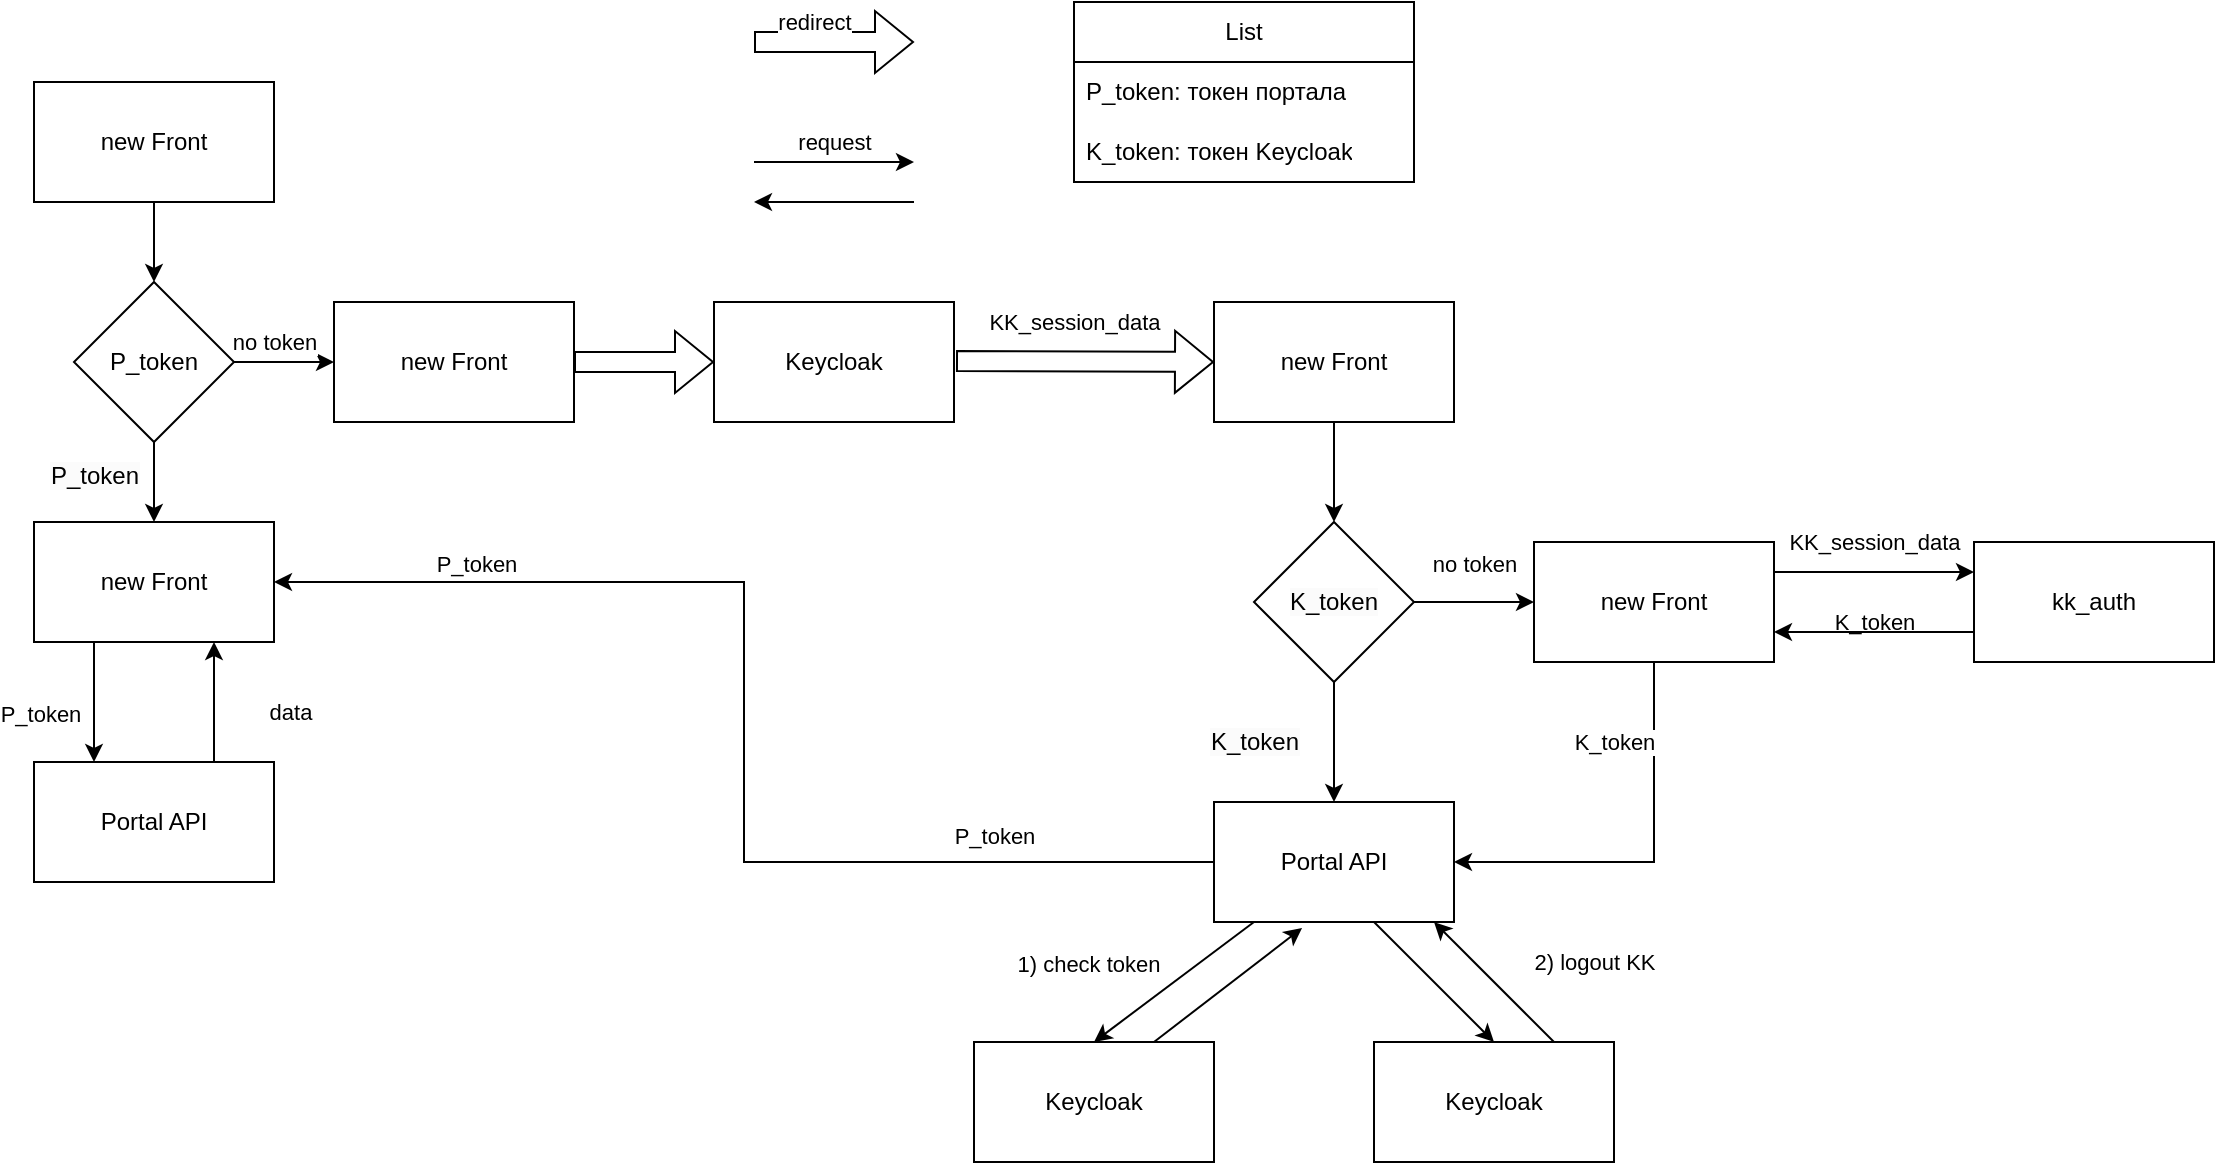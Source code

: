 <mxfile version="21.0.6" type="github"><diagram name="Страница 1" id="cqoU8TrfPiNyy4qopieT"><mxGraphModel dx="1434" dy="764" grid="1" gridSize="10" guides="1" tooltips="1" connect="1" arrows="1" fold="1" page="1" pageScale="1" pageWidth="1169" pageHeight="827" math="0" shadow="0"><root><mxCell id="0"/><mxCell id="1" parent="0"/><mxCell id="cOUDimtN3F82hAl1-pmV-25" style="edgeStyle=orthogonalEdgeStyle;rounded=0;orthogonalLoop=1;jettySize=auto;html=1;exitX=0.5;exitY=1;exitDx=0;exitDy=0;entryX=0.5;entryY=0;entryDx=0;entryDy=0;" edge="1" parent="1" source="cOUDimtN3F82hAl1-pmV-1" target="cOUDimtN3F82hAl1-pmV-3"><mxGeometry relative="1" as="geometry"/></mxCell><mxCell id="cOUDimtN3F82hAl1-pmV-1" value="new Front" style="rounded=0;whiteSpace=wrap;html=1;" vertex="1" parent="1"><mxGeometry x="40" y="60" width="120" height="60" as="geometry"/></mxCell><mxCell id="cOUDimtN3F82hAl1-pmV-3" value="P_token" style="rhombus;whiteSpace=wrap;html=1;" vertex="1" parent="1"><mxGeometry x="60" y="160" width="80" height="80" as="geometry"/></mxCell><mxCell id="cOUDimtN3F82hAl1-pmV-15" value="List" style="swimlane;fontStyle=0;childLayout=stackLayout;horizontal=1;startSize=30;horizontalStack=0;resizeParent=1;resizeParentMax=0;resizeLast=0;collapsible=1;marginBottom=0;whiteSpace=wrap;html=1;" vertex="1" parent="1"><mxGeometry x="560" y="20" width="170" height="90" as="geometry"><mxRectangle x="560" y="40" width="60" height="30" as="alternateBounds"/></mxGeometry></mxCell><mxCell id="cOUDimtN3F82hAl1-pmV-16" value="P_token: токен портала" style="text;strokeColor=none;fillColor=none;align=left;verticalAlign=middle;spacingLeft=4;spacingRight=4;overflow=hidden;points=[[0,0.5],[1,0.5]];portConstraint=eastwest;rotatable=0;whiteSpace=wrap;html=1;" vertex="1" parent="cOUDimtN3F82hAl1-pmV-15"><mxGeometry y="30" width="170" height="30" as="geometry"/></mxCell><mxCell id="cOUDimtN3F82hAl1-pmV-17" value="K_token: токен&amp;nbsp;Keycloak" style="text;strokeColor=none;fillColor=none;align=left;verticalAlign=middle;spacingLeft=4;spacingRight=4;overflow=hidden;points=[[0,0.5],[1,0.5]];portConstraint=eastwest;rotatable=0;whiteSpace=wrap;html=1;" vertex="1" parent="cOUDimtN3F82hAl1-pmV-15"><mxGeometry y="60" width="170" height="30" as="geometry"/></mxCell><mxCell id="cOUDimtN3F82hAl1-pmV-22" value="Keycloak" style="rounded=0;whiteSpace=wrap;html=1;" vertex="1" parent="1"><mxGeometry x="380" y="170" width="120" height="60" as="geometry"/></mxCell><mxCell id="cOUDimtN3F82hAl1-pmV-23" value="KK_session_data" style="shape=flexArrow;endArrow=classic;html=1;rounded=0;exitX=1;exitY=0.5;exitDx=0;exitDy=0;" edge="1" parent="1"><mxGeometry x="-0.086" y="20" width="50" height="50" relative="1" as="geometry"><mxPoint x="501" y="199.5" as="sourcePoint"/><mxPoint x="630" y="200" as="targetPoint"/><Array as="points"/><mxPoint as="offset"/></mxGeometry></mxCell><mxCell id="cOUDimtN3F82hAl1-pmV-26" value="new Front" style="rounded=0;whiteSpace=wrap;html=1;" vertex="1" parent="1"><mxGeometry x="630" y="170" width="120" height="60" as="geometry"/></mxCell><mxCell id="cOUDimtN3F82hAl1-pmV-29" value="K_token" style="endArrow=classic;html=1;rounded=0;exitX=1;exitY=0.25;exitDx=0;exitDy=0;entryX=0;entryY=0.25;entryDx=0;entryDy=0;" edge="1" parent="1" source="cOUDimtN3F82hAl1-pmV-45" target="cOUDimtN3F82hAl1-pmV-30"><mxGeometry y="-25" width="50" height="50" relative="1" as="geometry"><mxPoint x="820" y="350" as="sourcePoint"/><mxPoint x="820" y="400" as="targetPoint"/><mxPoint as="offset"/></mxGeometry></mxCell><mxCell id="cOUDimtN3F82hAl1-pmV-30" value="kk_auth" style="rounded=0;whiteSpace=wrap;html=1;" vertex="1" parent="1"><mxGeometry x="1010" y="290" width="120" height="60" as="geometry"/></mxCell><mxCell id="cOUDimtN3F82hAl1-pmV-31" value="KK_session_data" style="endArrow=classic;html=1;rounded=0;entryX=1;entryY=0.75;entryDx=0;entryDy=0;exitX=0;exitY=0.75;exitDx=0;exitDy=0;" edge="1" parent="1" source="cOUDimtN3F82hAl1-pmV-30" target="cOUDimtN3F82hAl1-pmV-45"><mxGeometry y="-45" width="50" height="50" relative="1" as="geometry"><mxPoint x="1000" y="335" as="sourcePoint"/><mxPoint x="940" y="389" as="targetPoint"/><mxPoint as="offset"/></mxGeometry></mxCell><mxCell id="cOUDimtN3F82hAl1-pmV-32" value="&lt;br style=&quot;border-color: var(--border-color); color: rgb(0, 0, 0); font-family: Helvetica; font-style: normal; font-variant-ligatures: normal; font-variant-caps: normal; font-weight: 400; letter-spacing: normal; orphans: 2; text-align: center; text-indent: 0px; text-transform: none; widows: 2; word-spacing: 0px; -webkit-text-stroke-width: 0px; background-color: rgb(251, 251, 251); text-decoration-thickness: initial; text-decoration-style: initial; text-decoration-color: initial; font-size: 11px;&quot;&gt;&lt;span style=&quot;border-color: var(--border-color); color: rgb(0, 0, 0); font-family: Helvetica; font-size: 12px; font-style: normal; font-variant-ligatures: normal; font-variant-caps: normal; font-weight: 400; letter-spacing: normal; orphans: 2; text-indent: 0px; text-transform: none; widows: 2; word-spacing: 0px; -webkit-text-stroke-width: 0px; text-decoration-thickness: initial; text-decoration-style: initial; text-decoration-color: initial; text-align: left; background-color: rgb(251, 251, 251); float: none; display: inline !important;&quot;&gt;P_token&lt;/span&gt;" style="endArrow=classic;html=1;rounded=0;exitX=0.5;exitY=1;exitDx=0;exitDy=0;" edge="1" parent="1" source="cOUDimtN3F82hAl1-pmV-3"><mxGeometry x="-0.5" y="-30" width="50" height="50" relative="1" as="geometry"><mxPoint x="390" y="310" as="sourcePoint"/><mxPoint x="100" y="280" as="targetPoint"/><mxPoint as="offset"/></mxGeometry></mxCell><mxCell id="cOUDimtN3F82hAl1-pmV-33" value="Portal API" style="rounded=0;whiteSpace=wrap;html=1;" vertex="1" parent="1"><mxGeometry x="40" y="400" width="120" height="60" as="geometry"/></mxCell><mxCell id="cOUDimtN3F82hAl1-pmV-34" value="redirect" style="shape=flexArrow;endArrow=classic;html=1;rounded=0;" edge="1" parent="1"><mxGeometry x="-0.25" y="10" width="50" height="50" relative="1" as="geometry"><mxPoint x="400" y="40" as="sourcePoint"/><mxPoint x="480" y="40" as="targetPoint"/><mxPoint as="offset"/></mxGeometry></mxCell><mxCell id="cOUDimtN3F82hAl1-pmV-35" value="request" style="endArrow=classic;html=1;rounded=0;" edge="1" parent="1"><mxGeometry y="10" width="50" height="50" relative="1" as="geometry"><mxPoint x="400" y="100" as="sourcePoint"/><mxPoint x="480" y="100" as="targetPoint"/><mxPoint as="offset"/></mxGeometry></mxCell><mxCell id="cOUDimtN3F82hAl1-pmV-36" value="" style="endArrow=classic;html=1;rounded=0;exitX=0.5;exitY=1;exitDx=0;exitDy=0;" edge="1" parent="1" source="cOUDimtN3F82hAl1-pmV-26"><mxGeometry width="50" height="50" relative="1" as="geometry"><mxPoint x="530" y="310" as="sourcePoint"/><mxPoint x="690" y="280" as="targetPoint"/></mxGeometry></mxCell><mxCell id="cOUDimtN3F82hAl1-pmV-38" value="no token" style="edgeStyle=orthogonalEdgeStyle;rounded=0;orthogonalLoop=1;jettySize=auto;html=1;exitX=1;exitY=0.5;exitDx=0;exitDy=0;" edge="1" parent="1" source="cOUDimtN3F82hAl1-pmV-37"><mxGeometry y="20" relative="1" as="geometry"><mxPoint x="790" y="320" as="targetPoint"/><mxPoint as="offset"/></mxGeometry></mxCell><mxCell id="cOUDimtN3F82hAl1-pmV-37" value="&#10;&lt;br style=&quot;border-color: var(--border-color); color: rgb(0, 0, 0); font-family: Helvetica; font-size: 11px; font-style: normal; font-variant-ligatures: normal; font-variant-caps: normal; font-weight: 400; letter-spacing: normal; orphans: 2; text-align: center; text-indent: 0px; text-transform: none; widows: 2; word-spacing: 0px; -webkit-text-stroke-width: 0px; text-decoration-thickness: initial; text-decoration-style: initial; text-decoration-color: initial;&quot;&gt;&lt;span style=&quot;border-color: var(--border-color); color: rgb(0, 0, 0); font-family: Helvetica; font-style: normal; font-variant-ligatures: normal; font-variant-caps: normal; font-weight: 400; letter-spacing: normal; orphans: 2; text-indent: 0px; text-transform: none; widows: 2; word-spacing: 0px; -webkit-text-stroke-width: 0px; text-decoration-thickness: initial; text-decoration-style: initial; text-decoration-color: initial; font-size: 12px; text-align: left; background-color: rgb(251, 251, 251); float: none; display: inline !important;&quot;&gt;K_token&lt;/span&gt;&lt;br style=&quot;border-color: var(--border-color); color: rgb(0, 0, 0); font-family: Helvetica; font-size: 11px; font-style: normal; font-variant-ligatures: normal; font-variant-caps: normal; font-weight: 400; letter-spacing: normal; orphans: 2; text-align: center; text-indent: 0px; text-transform: none; widows: 2; word-spacing: 0px; -webkit-text-stroke-width: 0px; text-decoration-thickness: initial; text-decoration-style: initial; text-decoration-color: initial;&quot;&gt;&#10;&#10;" style="rhombus;whiteSpace=wrap;html=1;" vertex="1" parent="1"><mxGeometry x="650" y="280" width="80" height="80" as="geometry"/></mxCell><mxCell id="cOUDimtN3F82hAl1-pmV-39" value="" style="endArrow=classic;html=1;rounded=0;" edge="1" parent="1"><mxGeometry width="50" height="50" relative="1" as="geometry"><mxPoint x="480" y="120" as="sourcePoint"/><mxPoint x="400" y="120" as="targetPoint"/></mxGeometry></mxCell><mxCell id="cOUDimtN3F82hAl1-pmV-40" value="" style="endArrow=classic;html=1;rounded=0;exitX=0.25;exitY=1;exitDx=0;exitDy=0;entryX=0.25;entryY=0;entryDx=0;entryDy=0;" edge="1" parent="1" source="cOUDimtN3F82hAl1-pmV-41" target="cOUDimtN3F82hAl1-pmV-33"><mxGeometry width="50" height="50" relative="1" as="geometry"><mxPoint x="580" y="410" as="sourcePoint"/><mxPoint x="630" y="360" as="targetPoint"/></mxGeometry></mxCell><mxCell id="cOUDimtN3F82hAl1-pmV-41" value="new Front" style="rounded=0;whiteSpace=wrap;html=1;" vertex="1" parent="1"><mxGeometry x="40" y="280" width="120" height="60" as="geometry"/></mxCell><mxCell id="cOUDimtN3F82hAl1-pmV-42" value="" style="endArrow=classic;html=1;rounded=0;exitX=0.75;exitY=0;exitDx=0;exitDy=0;entryX=0.75;entryY=1;entryDx=0;entryDy=0;" edge="1" parent="1" source="cOUDimtN3F82hAl1-pmV-33" target="cOUDimtN3F82hAl1-pmV-41"><mxGeometry width="50" height="50" relative="1" as="geometry"><mxPoint x="580" y="410" as="sourcePoint"/><mxPoint x="630" y="360" as="targetPoint"/></mxGeometry></mxCell><mxCell id="cOUDimtN3F82hAl1-pmV-43" value="new Front" style="rounded=0;whiteSpace=wrap;html=1;" vertex="1" parent="1"><mxGeometry x="190" y="170" width="120" height="60" as="geometry"/></mxCell><mxCell id="cOUDimtN3F82hAl1-pmV-44" value="no token" style="endArrow=classic;html=1;rounded=0;exitX=1;exitY=0.5;exitDx=0;exitDy=0;entryX=0;entryY=0.5;entryDx=0;entryDy=0;" edge="1" parent="1" source="cOUDimtN3F82hAl1-pmV-3" target="cOUDimtN3F82hAl1-pmV-43"><mxGeometry x="-0.2" y="10" width="50" height="50" relative="1" as="geometry"><mxPoint x="580" y="410" as="sourcePoint"/><mxPoint x="630" y="360" as="targetPoint"/><mxPoint as="offset"/></mxGeometry></mxCell><mxCell id="cOUDimtN3F82hAl1-pmV-51" style="edgeStyle=orthogonalEdgeStyle;rounded=0;orthogonalLoop=1;jettySize=auto;html=1;exitX=0.5;exitY=1;exitDx=0;exitDy=0;entryX=1;entryY=0.5;entryDx=0;entryDy=0;" edge="1" parent="1" source="cOUDimtN3F82hAl1-pmV-45" target="cOUDimtN3F82hAl1-pmV-47"><mxGeometry relative="1" as="geometry"/></mxCell><mxCell id="cOUDimtN3F82hAl1-pmV-53" value="K_token" style="edgeLabel;html=1;align=center;verticalAlign=middle;resizable=0;points=[];" vertex="1" connectable="0" parent="cOUDimtN3F82hAl1-pmV-51"><mxGeometry x="-0.72" y="-4" relative="1" as="geometry"><mxPoint x="-16" y="12" as="offset"/></mxGeometry></mxCell><mxCell id="cOUDimtN3F82hAl1-pmV-45" value="new Front" style="rounded=0;whiteSpace=wrap;html=1;" vertex="1" parent="1"><mxGeometry x="790" y="290" width="120" height="60" as="geometry"/></mxCell><mxCell id="cOUDimtN3F82hAl1-pmV-62" style="edgeStyle=orthogonalEdgeStyle;rounded=0;orthogonalLoop=1;jettySize=auto;html=1;exitX=0;exitY=0.5;exitDx=0;exitDy=0;entryX=1;entryY=0.5;entryDx=0;entryDy=0;" edge="1" parent="1" source="cOUDimtN3F82hAl1-pmV-47" target="cOUDimtN3F82hAl1-pmV-41"><mxGeometry relative="1" as="geometry"/></mxCell><mxCell id="cOUDimtN3F82hAl1-pmV-63" value="&lt;br style=&quot;border-color: var(--border-color); background-color: rgb(251, 251, 251);&quot;&gt;P_token" style="edgeLabel;html=1;align=center;verticalAlign=middle;resizable=0;points=[];" vertex="1" connectable="0" parent="cOUDimtN3F82hAl1-pmV-62"><mxGeometry x="-0.557" relative="1" as="geometry"><mxPoint x="25" y="-20" as="offset"/></mxGeometry></mxCell><mxCell id="cOUDimtN3F82hAl1-pmV-47" value="Portal API" style="rounded=0;whiteSpace=wrap;html=1;" vertex="1" parent="1"><mxGeometry x="630" y="420" width="120" height="60" as="geometry"/></mxCell><mxCell id="cOUDimtN3F82hAl1-pmV-49" value="&lt;span style=&quot;border-color: var(--border-color); color: rgb(0, 0, 0); font-family: Helvetica; font-size: 12px; font-style: normal; font-variant-ligatures: normal; font-variant-caps: normal; font-weight: 400; letter-spacing: normal; orphans: 2; text-indent: 0px; text-transform: none; widows: 2; word-spacing: 0px; -webkit-text-stroke-width: 0px; text-decoration-thickness: initial; text-decoration-style: initial; text-decoration-color: initial; text-align: left; background-color: rgb(251, 251, 251); float: none; display: inline !important;&quot;&gt;K_token&lt;/span&gt;" style="endArrow=classic;html=1;rounded=0;exitX=0.5;exitY=1;exitDx=0;exitDy=0;entryX=0.5;entryY=0;entryDx=0;entryDy=0;" edge="1" parent="1" source="cOUDimtN3F82hAl1-pmV-37" target="cOUDimtN3F82hAl1-pmV-47"><mxGeometry y="-40" width="50" height="50" relative="1" as="geometry"><mxPoint x="80" y="250" as="sourcePoint"/><mxPoint x="80" y="290" as="targetPoint"/><mxPoint as="offset"/></mxGeometry></mxCell><mxCell id="cOUDimtN3F82hAl1-pmV-54" value="" style="shape=flexArrow;endArrow=classic;html=1;rounded=0;exitX=1;exitY=0.5;exitDx=0;exitDy=0;" edge="1" parent="1" source="cOUDimtN3F82hAl1-pmV-43"><mxGeometry width="50" height="50" relative="1" as="geometry"><mxPoint x="580" y="400" as="sourcePoint"/><mxPoint x="380" y="200" as="targetPoint"/></mxGeometry></mxCell><mxCell id="cOUDimtN3F82hAl1-pmV-55" value="Keycloak" style="rounded=0;whiteSpace=wrap;html=1;" vertex="1" parent="1"><mxGeometry x="510" y="540" width="120" height="60" as="geometry"/></mxCell><mxCell id="cOUDimtN3F82hAl1-pmV-56" value="1) check token" style="endArrow=classic;html=1;rounded=0;entryX=0.5;entryY=0;entryDx=0;entryDy=0;" edge="1" parent="1" target="cOUDimtN3F82hAl1-pmV-55"><mxGeometry x="0.59" y="-33" width="50" height="50" relative="1" as="geometry"><mxPoint x="650" y="480" as="sourcePoint"/><mxPoint x="630" y="250" as="targetPoint"/><mxPoint as="offset"/></mxGeometry></mxCell><mxCell id="cOUDimtN3F82hAl1-pmV-57" value="" style="endArrow=classic;html=1;rounded=0;exitX=0.75;exitY=0;exitDx=0;exitDy=0;entryX=0.367;entryY=1.05;entryDx=0;entryDy=0;entryPerimeter=0;" edge="1" parent="1" source="cOUDimtN3F82hAl1-pmV-55" target="cOUDimtN3F82hAl1-pmV-47"><mxGeometry width="50" height="50" relative="1" as="geometry"><mxPoint x="580" y="300" as="sourcePoint"/><mxPoint x="630" y="250" as="targetPoint"/></mxGeometry></mxCell><mxCell id="cOUDimtN3F82hAl1-pmV-58" value="Keycloak" style="rounded=0;whiteSpace=wrap;html=1;" vertex="1" parent="1"><mxGeometry x="710" y="540" width="120" height="60" as="geometry"/></mxCell><mxCell id="cOUDimtN3F82hAl1-pmV-59" value="2) logout KK" style="endArrow=classic;html=1;rounded=0;entryX=0.5;entryY=0;entryDx=0;entryDy=0;" edge="1" parent="1" target="cOUDimtN3F82hAl1-pmV-58"><mxGeometry x="1" y="64" width="50" height="50" relative="1" as="geometry"><mxPoint x="710" y="480" as="sourcePoint"/><mxPoint x="830" y="250" as="targetPoint"/><mxPoint x="5" y="5" as="offset"/></mxGeometry></mxCell><mxCell id="cOUDimtN3F82hAl1-pmV-60" value="" style="endArrow=classic;html=1;rounded=0;exitX=0.75;exitY=0;exitDx=0;exitDy=0;" edge="1" parent="1" source="cOUDimtN3F82hAl1-pmV-58"><mxGeometry width="50" height="50" relative="1" as="geometry"><mxPoint x="780" y="300" as="sourcePoint"/><mxPoint x="740" y="480" as="targetPoint"/></mxGeometry></mxCell><mxCell id="cOUDimtN3F82hAl1-pmV-64" value="P_token" style="edgeLabel;html=1;align=center;verticalAlign=middle;resizable=0;points=[];" vertex="1" connectable="0" parent="1"><mxGeometry x="530" y="450" as="geometry"><mxPoint x="-269" y="-149" as="offset"/></mxGeometry></mxCell><mxCell id="cOUDimtN3F82hAl1-pmV-65" value="&lt;br style=&quot;border-color: var(--border-color); background-color: rgb(251, 251, 251);&quot;&gt;P_token" style="edgeLabel;html=1;align=center;verticalAlign=middle;resizable=0;points=[];" vertex="1" connectable="0" parent="1"><mxGeometry x="530" y="440" as="geometry"><mxPoint x="-487" y="-71" as="offset"/></mxGeometry></mxCell><mxCell id="cOUDimtN3F82hAl1-pmV-66" value="data" style="edgeLabel;html=1;align=center;verticalAlign=middle;resizable=0;points=[];" vertex="1" connectable="0" parent="1"><mxGeometry x="530" y="440" as="geometry"><mxPoint x="-362" y="-65" as="offset"/></mxGeometry></mxCell></root></mxGraphModel></diagram></mxfile>
